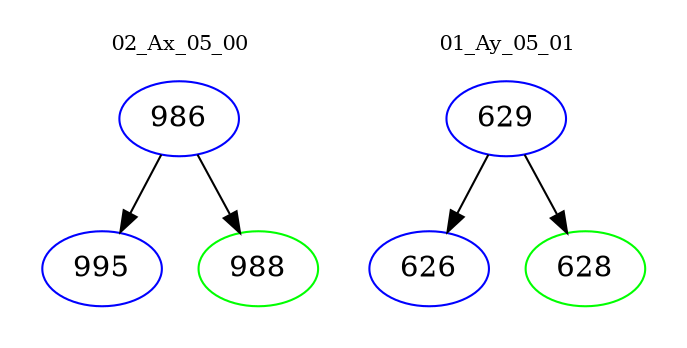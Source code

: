 digraph{
subgraph cluster_0 {
color = white
label = "02_Ax_05_00";
fontsize=10;
T0_986 [label="986", color="blue"]
T0_986 -> T0_995 [color="black"]
T0_995 [label="995", color="blue"]
T0_986 -> T0_988 [color="black"]
T0_988 [label="988", color="green"]
}
subgraph cluster_1 {
color = white
label = "01_Ay_05_01";
fontsize=10;
T1_629 [label="629", color="blue"]
T1_629 -> T1_626 [color="black"]
T1_626 [label="626", color="blue"]
T1_629 -> T1_628 [color="black"]
T1_628 [label="628", color="green"]
}
}
